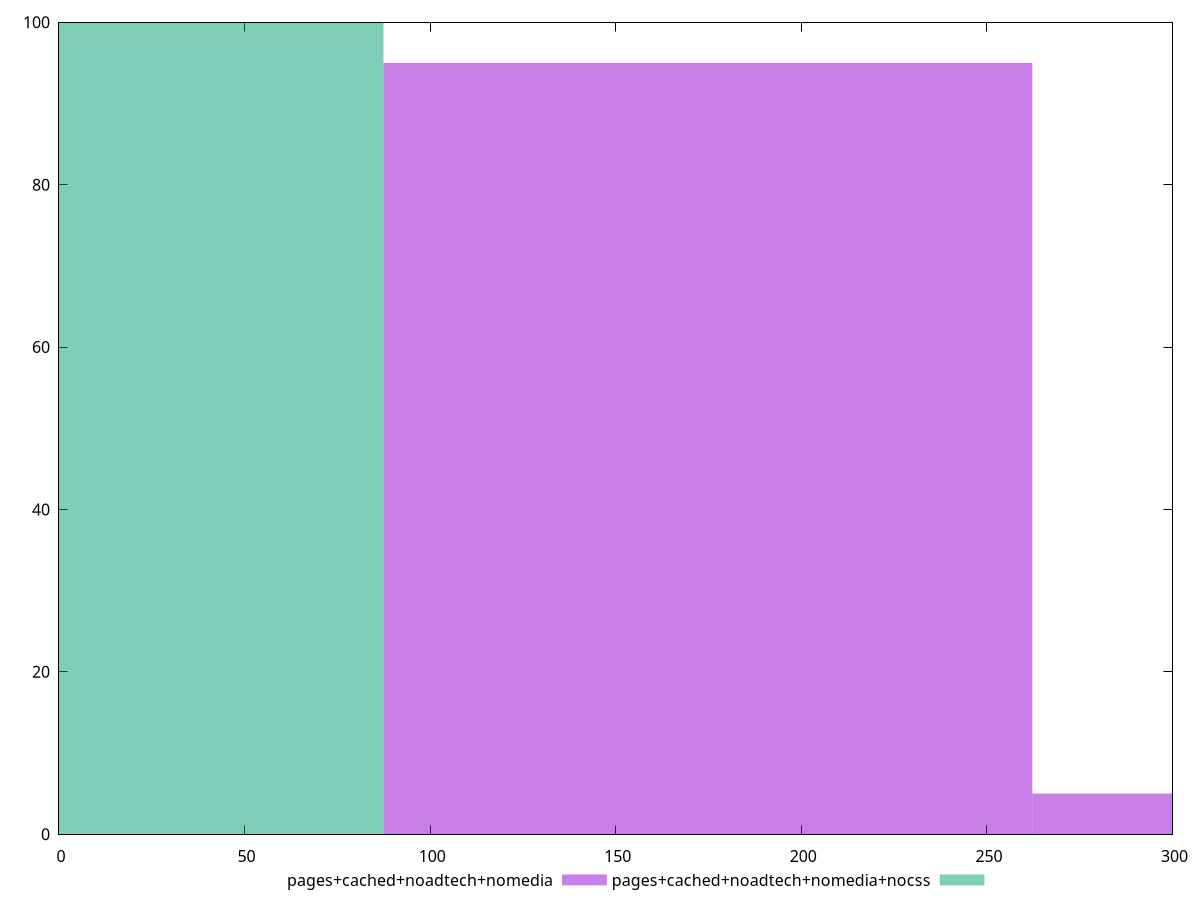 reset

$pagesCachedNoadtechNomedia <<EOF
174.82275173710312 95
349.64550347420624 5
EOF

$pagesCachedNoadtechNomediaNocss <<EOF
0 100
EOF

set key outside below
set boxwidth 174.82275173710312
set xrange [0:300]
set yrange [0:100]
set trange [0:100]
set style fill transparent solid 0.5 noborder
set terminal svg size 640, 500 enhanced background rgb 'white'
set output "report_00025_2021-02-22T21:38:55.199Z/unused-css-rules/comparison/histogram/3_vs_4.svg"

plot $pagesCachedNoadtechNomedia title "pages+cached+noadtech+nomedia" with boxes, \
     $pagesCachedNoadtechNomediaNocss title "pages+cached+noadtech+nomedia+nocss" with boxes

reset
